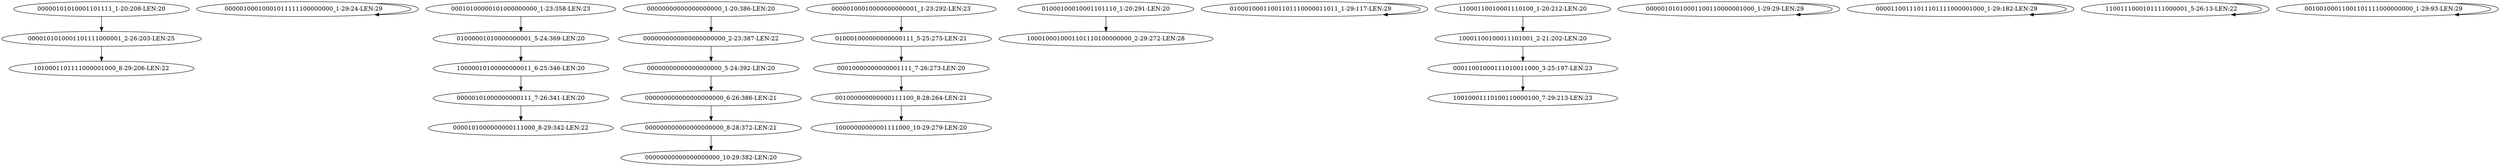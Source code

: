 digraph G {
    "0000101010001101111000001_2-26:203-LEN:25" -> "1010001101111000001000_8-29:206-LEN:22";
    "00000100010001011111100000000_1-29:24-LEN:29" -> "00000100010001011111100000000_1-29:24-LEN:29";
    "00000101000000000111_7-26:341-LEN:20" -> "0000101000000000111000_8-29:342-LEN:22";
    "000000000000000000000_8-28:372-LEN:21" -> "00000000000000000000_10-29:382-LEN:20";
    "00000000000000000000_5-24:392-LEN:20" -> "000000000000000000000_6-26:386-LEN:21";
    "00010000000000001111_7-26:273-LEN:20" -> "001000000000000111100_8-28:264-LEN:21";
    "01000100010001101110_1-20:291-LEN:20" -> "1000100010001101110100000000_2-29:272-LEN:28";
    "00010100000101000000000_1-23:358-LEN:23" -> "01000001010000000001_5-24:369-LEN:20";
    "01000100011001101110000011011_1-29:117-LEN:29" -> "01000100011001101110000011011_1-29:117-LEN:29";
    "010001000000000000111_5-25:275-LEN:21" -> "00010000000000001111_7-26:273-LEN:20";
    "11000110010001110100_1-20:212-LEN:20" -> "10001100100011101001_2-21:202-LEN:20";
    "10000010100000000011_6-25:346-LEN:20" -> "00000101000000000111_7-26:341-LEN:20";
    "00011001000111010011000_3-25:197-LEN:23" -> "10010001110100110000100_7-29:213-LEN:23";
    "00000101010001100110000001000_1-29:29-LEN:29" -> "00000101010001100110000001000_1-29:29-LEN:29";
    "001000000000000111100_8-28:264-LEN:21" -> "10000000000001111000_10-29:279-LEN:20";
    "000000000000000000000_6-26:386-LEN:21" -> "000000000000000000000_8-28:372-LEN:21";
    "00001100111011101111000001000_1-29:182-LEN:29" -> "00001100111011101111000001000_1-29:182-LEN:29";
    "01000001010000000001_5-24:369-LEN:20" -> "10000010100000000011_6-25:346-LEN:20";
    "00000101010001101111_1-20:208-LEN:20" -> "0000101010001101111000001_2-26:203-LEN:25";
    "00000100010000000000001_1-23:292-LEN:23" -> "010001000000000000111_5-25:275-LEN:21";
    "10001100100011101001_2-21:202-LEN:20" -> "00011001000111010011000_3-25:197-LEN:23";
    "0000000000000000000000_2-23:387-LEN:22" -> "00000000000000000000_5-24:392-LEN:20";
    "1100111000101111000001_5-26:13-LEN:22" -> "1100111000101111000001_5-26:13-LEN:22";
    "00100100011001101111000000000_1-29:93-LEN:29" -> "00100100011001101111000000000_1-29:93-LEN:29";
    "00000000000000000000_1-20:386-LEN:20" -> "0000000000000000000000_2-23:387-LEN:22";
}

